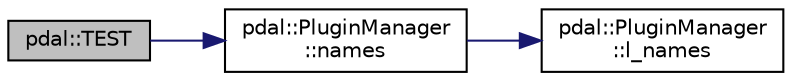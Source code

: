digraph "pdal::TEST"
{
  edge [fontname="Helvetica",fontsize="10",labelfontname="Helvetica",labelfontsize="10"];
  node [fontname="Helvetica",fontsize="10",shape=record];
  rankdir="LR";
  Node1 [label="pdal::TEST",height=0.2,width=0.4,color="black", fillcolor="grey75", style="filled", fontcolor="black"];
  Node1 -> Node2 [color="midnightblue",fontsize="10",style="solid",fontname="Helvetica"];
  Node2 [label="pdal::PluginManager\l::names",height=0.2,width=0.4,color="black", fillcolor="white", style="filled",URL="$classpdal_1_1PluginManager.html#a494f92a49079015190f9f8d9e5267779"];
  Node2 -> Node3 [color="midnightblue",fontsize="10",style="solid",fontname="Helvetica"];
  Node3 [label="pdal::PluginManager\l::l_names",height=0.2,width=0.4,color="black", fillcolor="white", style="filled",URL="$classpdal_1_1PluginManager.html#ab1040369e315ab5d6f15033e098e0652"];
}
